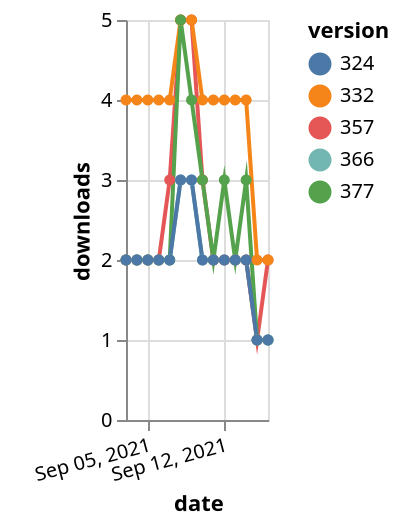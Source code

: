{"$schema": "https://vega.github.io/schema/vega-lite/v5.json", "description": "A simple bar chart with embedded data.", "data": {"values": [{"date": "2021-09-03", "total": 2326, "delta": 2, "version": "366"}, {"date": "2021-09-04", "total": 2328, "delta": 2, "version": "366"}, {"date": "2021-09-05", "total": 2330, "delta": 2, "version": "366"}, {"date": "2021-09-06", "total": 2332, "delta": 2, "version": "366"}, {"date": "2021-09-07", "total": 2334, "delta": 2, "version": "366"}, {"date": "2021-09-08", "total": 2337, "delta": 3, "version": "366"}, {"date": "2021-09-09", "total": 2340, "delta": 3, "version": "366"}, {"date": "2021-09-10", "total": 2342, "delta": 2, "version": "366"}, {"date": "2021-09-11", "total": 2344, "delta": 2, "version": "366"}, {"date": "2021-09-12", "total": 2346, "delta": 2, "version": "366"}, {"date": "2021-09-13", "total": 2348, "delta": 2, "version": "366"}, {"date": "2021-09-14", "total": 2350, "delta": 2, "version": "366"}, {"date": "2021-09-15", "total": 2351, "delta": 1, "version": "366"}, {"date": "2021-09-16", "total": 2352, "delta": 1, "version": "366"}, {"date": "2021-09-03", "total": 2927, "delta": 2, "version": "357"}, {"date": "2021-09-04", "total": 2929, "delta": 2, "version": "357"}, {"date": "2021-09-05", "total": 2931, "delta": 2, "version": "357"}, {"date": "2021-09-06", "total": 2933, "delta": 2, "version": "357"}, {"date": "2021-09-07", "total": 2936, "delta": 3, "version": "357"}, {"date": "2021-09-08", "total": 2941, "delta": 5, "version": "357"}, {"date": "2021-09-09", "total": 2946, "delta": 5, "version": "357"}, {"date": "2021-09-10", "total": 2949, "delta": 3, "version": "357"}, {"date": "2021-09-11", "total": 2951, "delta": 2, "version": "357"}, {"date": "2021-09-12", "total": 2953, "delta": 2, "version": "357"}, {"date": "2021-09-13", "total": 2955, "delta": 2, "version": "357"}, {"date": "2021-09-14", "total": 2957, "delta": 2, "version": "357"}, {"date": "2021-09-15", "total": 2958, "delta": 1, "version": "357"}, {"date": "2021-09-16", "total": 2960, "delta": 2, "version": "357"}, {"date": "2021-09-03", "total": 4898, "delta": 4, "version": "332"}, {"date": "2021-09-04", "total": 4902, "delta": 4, "version": "332"}, {"date": "2021-09-05", "total": 4906, "delta": 4, "version": "332"}, {"date": "2021-09-06", "total": 4910, "delta": 4, "version": "332"}, {"date": "2021-09-07", "total": 4914, "delta": 4, "version": "332"}, {"date": "2021-09-08", "total": 4919, "delta": 5, "version": "332"}, {"date": "2021-09-09", "total": 4924, "delta": 5, "version": "332"}, {"date": "2021-09-10", "total": 4928, "delta": 4, "version": "332"}, {"date": "2021-09-11", "total": 4932, "delta": 4, "version": "332"}, {"date": "2021-09-12", "total": 4936, "delta": 4, "version": "332"}, {"date": "2021-09-13", "total": 4940, "delta": 4, "version": "332"}, {"date": "2021-09-14", "total": 4944, "delta": 4, "version": "332"}, {"date": "2021-09-15", "total": 4946, "delta": 2, "version": "332"}, {"date": "2021-09-16", "total": 4948, "delta": 2, "version": "332"}, {"date": "2021-09-03", "total": 2127, "delta": 2, "version": "377"}, {"date": "2021-09-04", "total": 2129, "delta": 2, "version": "377"}, {"date": "2021-09-05", "total": 2131, "delta": 2, "version": "377"}, {"date": "2021-09-06", "total": 2133, "delta": 2, "version": "377"}, {"date": "2021-09-07", "total": 2135, "delta": 2, "version": "377"}, {"date": "2021-09-08", "total": 2140, "delta": 5, "version": "377"}, {"date": "2021-09-09", "total": 2144, "delta": 4, "version": "377"}, {"date": "2021-09-10", "total": 2147, "delta": 3, "version": "377"}, {"date": "2021-09-11", "total": 2149, "delta": 2, "version": "377"}, {"date": "2021-09-12", "total": 2152, "delta": 3, "version": "377"}, {"date": "2021-09-13", "total": 2154, "delta": 2, "version": "377"}, {"date": "2021-09-14", "total": 2157, "delta": 3, "version": "377"}, {"date": "2021-09-15", "total": 2158, "delta": 1, "version": "377"}, {"date": "2021-09-16", "total": 2159, "delta": 1, "version": "377"}, {"date": "2021-09-03", "total": 2631, "delta": 2, "version": "324"}, {"date": "2021-09-04", "total": 2633, "delta": 2, "version": "324"}, {"date": "2021-09-05", "total": 2635, "delta": 2, "version": "324"}, {"date": "2021-09-06", "total": 2637, "delta": 2, "version": "324"}, {"date": "2021-09-07", "total": 2639, "delta": 2, "version": "324"}, {"date": "2021-09-08", "total": 2642, "delta": 3, "version": "324"}, {"date": "2021-09-09", "total": 2645, "delta": 3, "version": "324"}, {"date": "2021-09-10", "total": 2647, "delta": 2, "version": "324"}, {"date": "2021-09-11", "total": 2649, "delta": 2, "version": "324"}, {"date": "2021-09-12", "total": 2651, "delta": 2, "version": "324"}, {"date": "2021-09-13", "total": 2653, "delta": 2, "version": "324"}, {"date": "2021-09-14", "total": 2655, "delta": 2, "version": "324"}, {"date": "2021-09-15", "total": 2656, "delta": 1, "version": "324"}, {"date": "2021-09-16", "total": 2657, "delta": 1, "version": "324"}]}, "width": "container", "mark": {"type": "line", "point": {"filled": true}}, "encoding": {"x": {"field": "date", "type": "temporal", "timeUnit": "yearmonthdate", "title": "date", "axis": {"labelAngle": -15}}, "y": {"field": "delta", "type": "quantitative", "title": "downloads"}, "color": {"field": "version", "type": "nominal"}, "tooltip": {"field": "delta"}}}